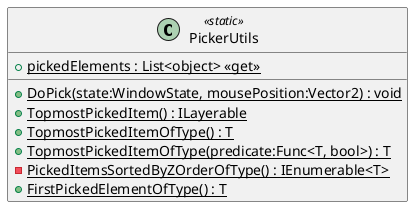 @startuml
class PickerUtils <<static>> {
    + {static} pickedElements : List<object> <<get>>
    + {static} DoPick(state:WindowState, mousePosition:Vector2) : void
    + {static} TopmostPickedItem() : ILayerable
    + {static} TopmostPickedItemOfType() : T
    + {static} TopmostPickedItemOfType(predicate:Func<T, bool>) : T
    {static} - PickedItemsSortedByZOrderOfType() : IEnumerable<T>
    + {static} FirstPickedElementOfType() : T
}
@enduml
